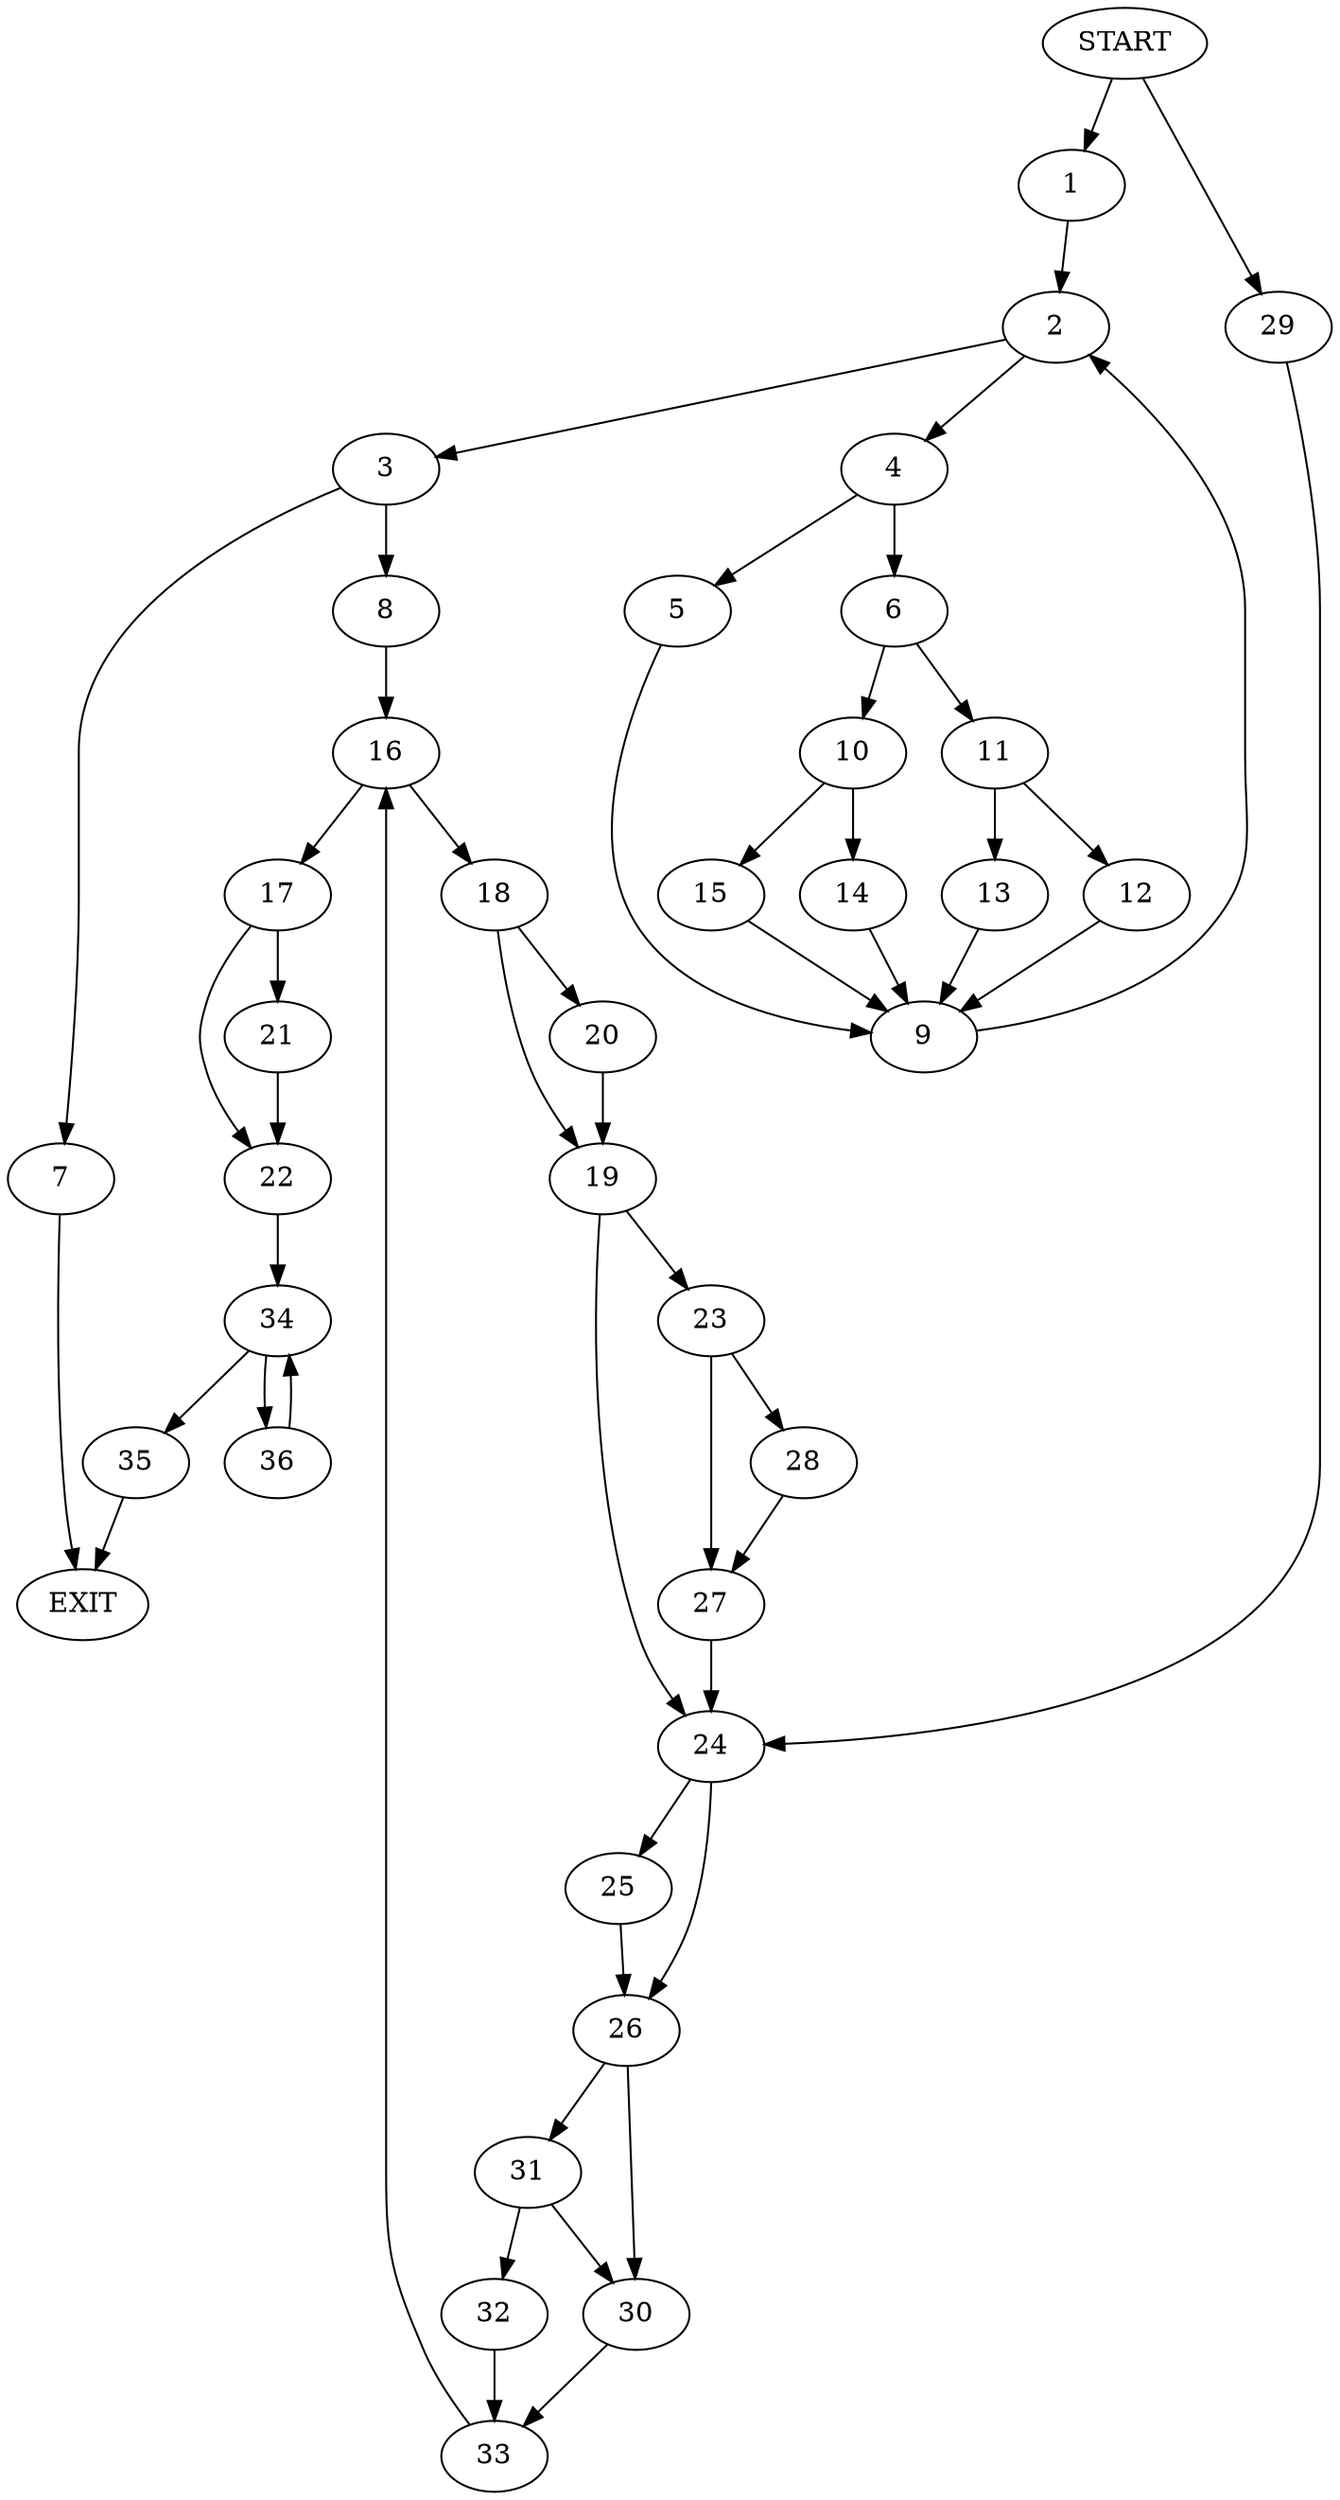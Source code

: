 digraph {
0 [label="START"]
37 [label="EXIT"]
0 -> 1
1 -> 2
2 -> 3
2 -> 4
4 -> 5
4 -> 6
3 -> 7
3 -> 8
5 -> 9
6 -> 10
6 -> 11
9 -> 2
11 -> 12
11 -> 13
10 -> 14
10 -> 15
12 -> 9
13 -> 9
15 -> 9
14 -> 9
8 -> 16
7 -> 37
16 -> 17
16 -> 18
18 -> 19
18 -> 20
17 -> 21
17 -> 22
20 -> 19
19 -> 23
19 -> 24
24 -> 25
24 -> 26
23 -> 27
23 -> 28
27 -> 24
28 -> 27
0 -> 29
29 -> 24
26 -> 30
26 -> 31
25 -> 26
31 -> 30
31 -> 32
30 -> 33
32 -> 33
33 -> 16
22 -> 34
21 -> 22
34 -> 35
34 -> 36
36 -> 34
35 -> 37
}
